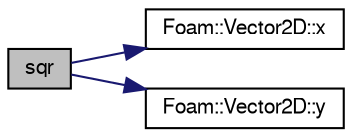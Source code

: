 digraph "sqr"
{
  bgcolor="transparent";
  edge [fontname="FreeSans",fontsize="10",labelfontname="FreeSans",labelfontsize="10"];
  node [fontname="FreeSans",fontsize="10",shape=record];
  rankdir="LR";
  Node127750 [label="sqr",height=0.2,width=0.4,color="black", fillcolor="grey75", style="filled", fontcolor="black"];
  Node127750 -> Node127751 [color="midnightblue",fontsize="10",style="solid",fontname="FreeSans"];
  Node127751 [label="Foam::Vector2D::x",height=0.2,width=0.4,color="black",URL="$a28454.html#a63327976e5a8359700064a02ae22548e"];
  Node127750 -> Node127752 [color="midnightblue",fontsize="10",style="solid",fontname="FreeSans"];
  Node127752 [label="Foam::Vector2D::y",height=0.2,width=0.4,color="black",URL="$a28454.html#a1ee865f676fbac703a49c6654dd3ad74"];
}
